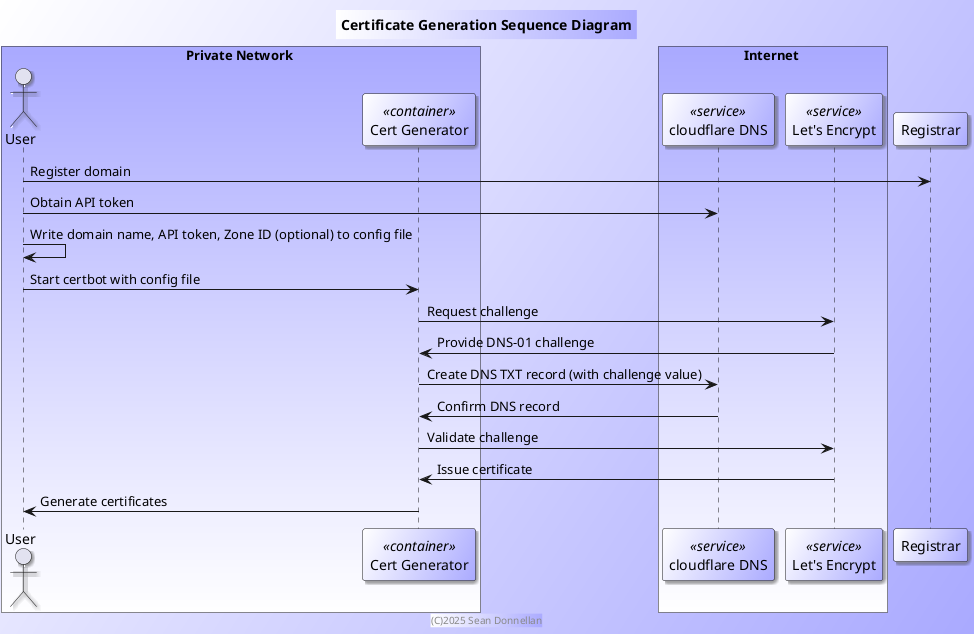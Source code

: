 @startuml cert-generator-sequence
title Certificate Generation Sequence Diagram
footer (C)2025 Sean Donnellan

skinparam shadowing 1
skinparam BackgroundColor #fff/aaf
skinparam participantBackgroundColor #fff/aaf

box Private Network #aaf-fff
    actor User
    participant "Cert Generator" as docker.certbot <<container>>
end box
box Internet #aaf-fff
    participant "cloudflare DNS" as internet.cloudflare <<service>>
    participant "Let's Encrypt" as internet.letsencrypt <<service>>
end box

User -> Registrar: Register domain
User -> internet.cloudflare: Obtain API token
User -> User: Write domain name, API token, Zone ID (optional) to config file
User -> docker.certbot: Start certbot with config file
docker.certbot -> internet.letsencrypt: Request challenge
internet.letsencrypt -> docker.certbot: Provide DNS-01 challenge
docker.certbot -> internet.cloudflare: Create DNS TXT record (with challenge value)
internet.cloudflare -> docker.certbot: Confirm DNS record
docker.certbot -> internet.letsencrypt: Validate challenge
internet.letsencrypt -> docker.certbot: Issue certificate
docker.certbot -> User: Generate certificates
@enduml
